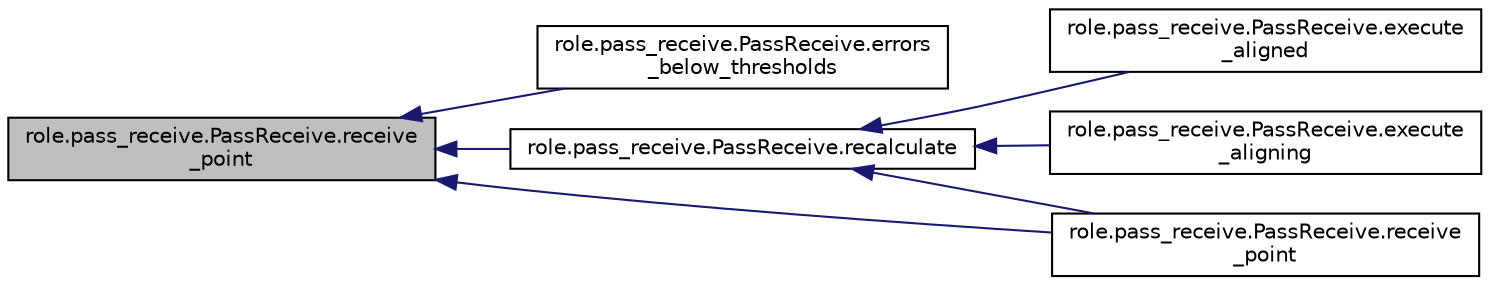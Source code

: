digraph "role.pass_receive.PassReceive.receive_point"
{
 // INTERACTIVE_SVG=YES
  edge [fontname="Helvetica",fontsize="10",labelfontname="Helvetica",labelfontsize="10"];
  node [fontname="Helvetica",fontsize="10",shape=record];
  rankdir="LR";
  Node1 [label="role.pass_receive.PassReceive.receive\l_point",height=0.2,width=0.4,color="black", fillcolor="grey75", style="filled", fontcolor="black"];
  Node1 -> Node2 [dir="back",color="midnightblue",fontsize="10",style="solid",fontname="Helvetica"];
  Node2 [label="role.pass_receive.PassReceive.errors\l_below_thresholds",height=0.2,width=0.4,color="black", fillcolor="white", style="filled",URL="$d8/dde/classrole_1_1pass__receive_1_1_pass_receive.html#addb769536975b019bb941956a3bd391a"];
  Node1 -> Node3 [dir="back",color="midnightblue",fontsize="10",style="solid",fontname="Helvetica"];
  Node3 [label="role.pass_receive.PassReceive.recalculate",height=0.2,width=0.4,color="black", fillcolor="white", style="filled",URL="$d8/dde/classrole_1_1pass__receive_1_1_pass_receive.html#aa6cbd346195c7ee374a4eea6c58428c2"];
  Node3 -> Node4 [dir="back",color="midnightblue",fontsize="10",style="solid",fontname="Helvetica"];
  Node4 [label="role.pass_receive.PassReceive.execute\l_aligned",height=0.2,width=0.4,color="black", fillcolor="white", style="filled",URL="$d8/dde/classrole_1_1pass__receive_1_1_pass_receive.html#a78a2690f7da8a2eb8281e03d7780e9bd"];
  Node3 -> Node5 [dir="back",color="midnightblue",fontsize="10",style="solid",fontname="Helvetica"];
  Node5 [label="role.pass_receive.PassReceive.execute\l_aligning",height=0.2,width=0.4,color="black", fillcolor="white", style="filled",URL="$d8/dde/classrole_1_1pass__receive_1_1_pass_receive.html#afbbe196628f4abab5fddecf2c59da6e6"];
  Node3 -> Node6 [dir="back",color="midnightblue",fontsize="10",style="solid",fontname="Helvetica"];
  Node6 [label="role.pass_receive.PassReceive.receive\l_point",height=0.2,width=0.4,color="black", fillcolor="white", style="filled",URL="$d8/dde/classrole_1_1pass__receive_1_1_pass_receive.html#aabd570ebffbf0c3d8141605f365fc39f"];
  Node1 -> Node6 [dir="back",color="midnightblue",fontsize="10",style="solid",fontname="Helvetica"];
}
